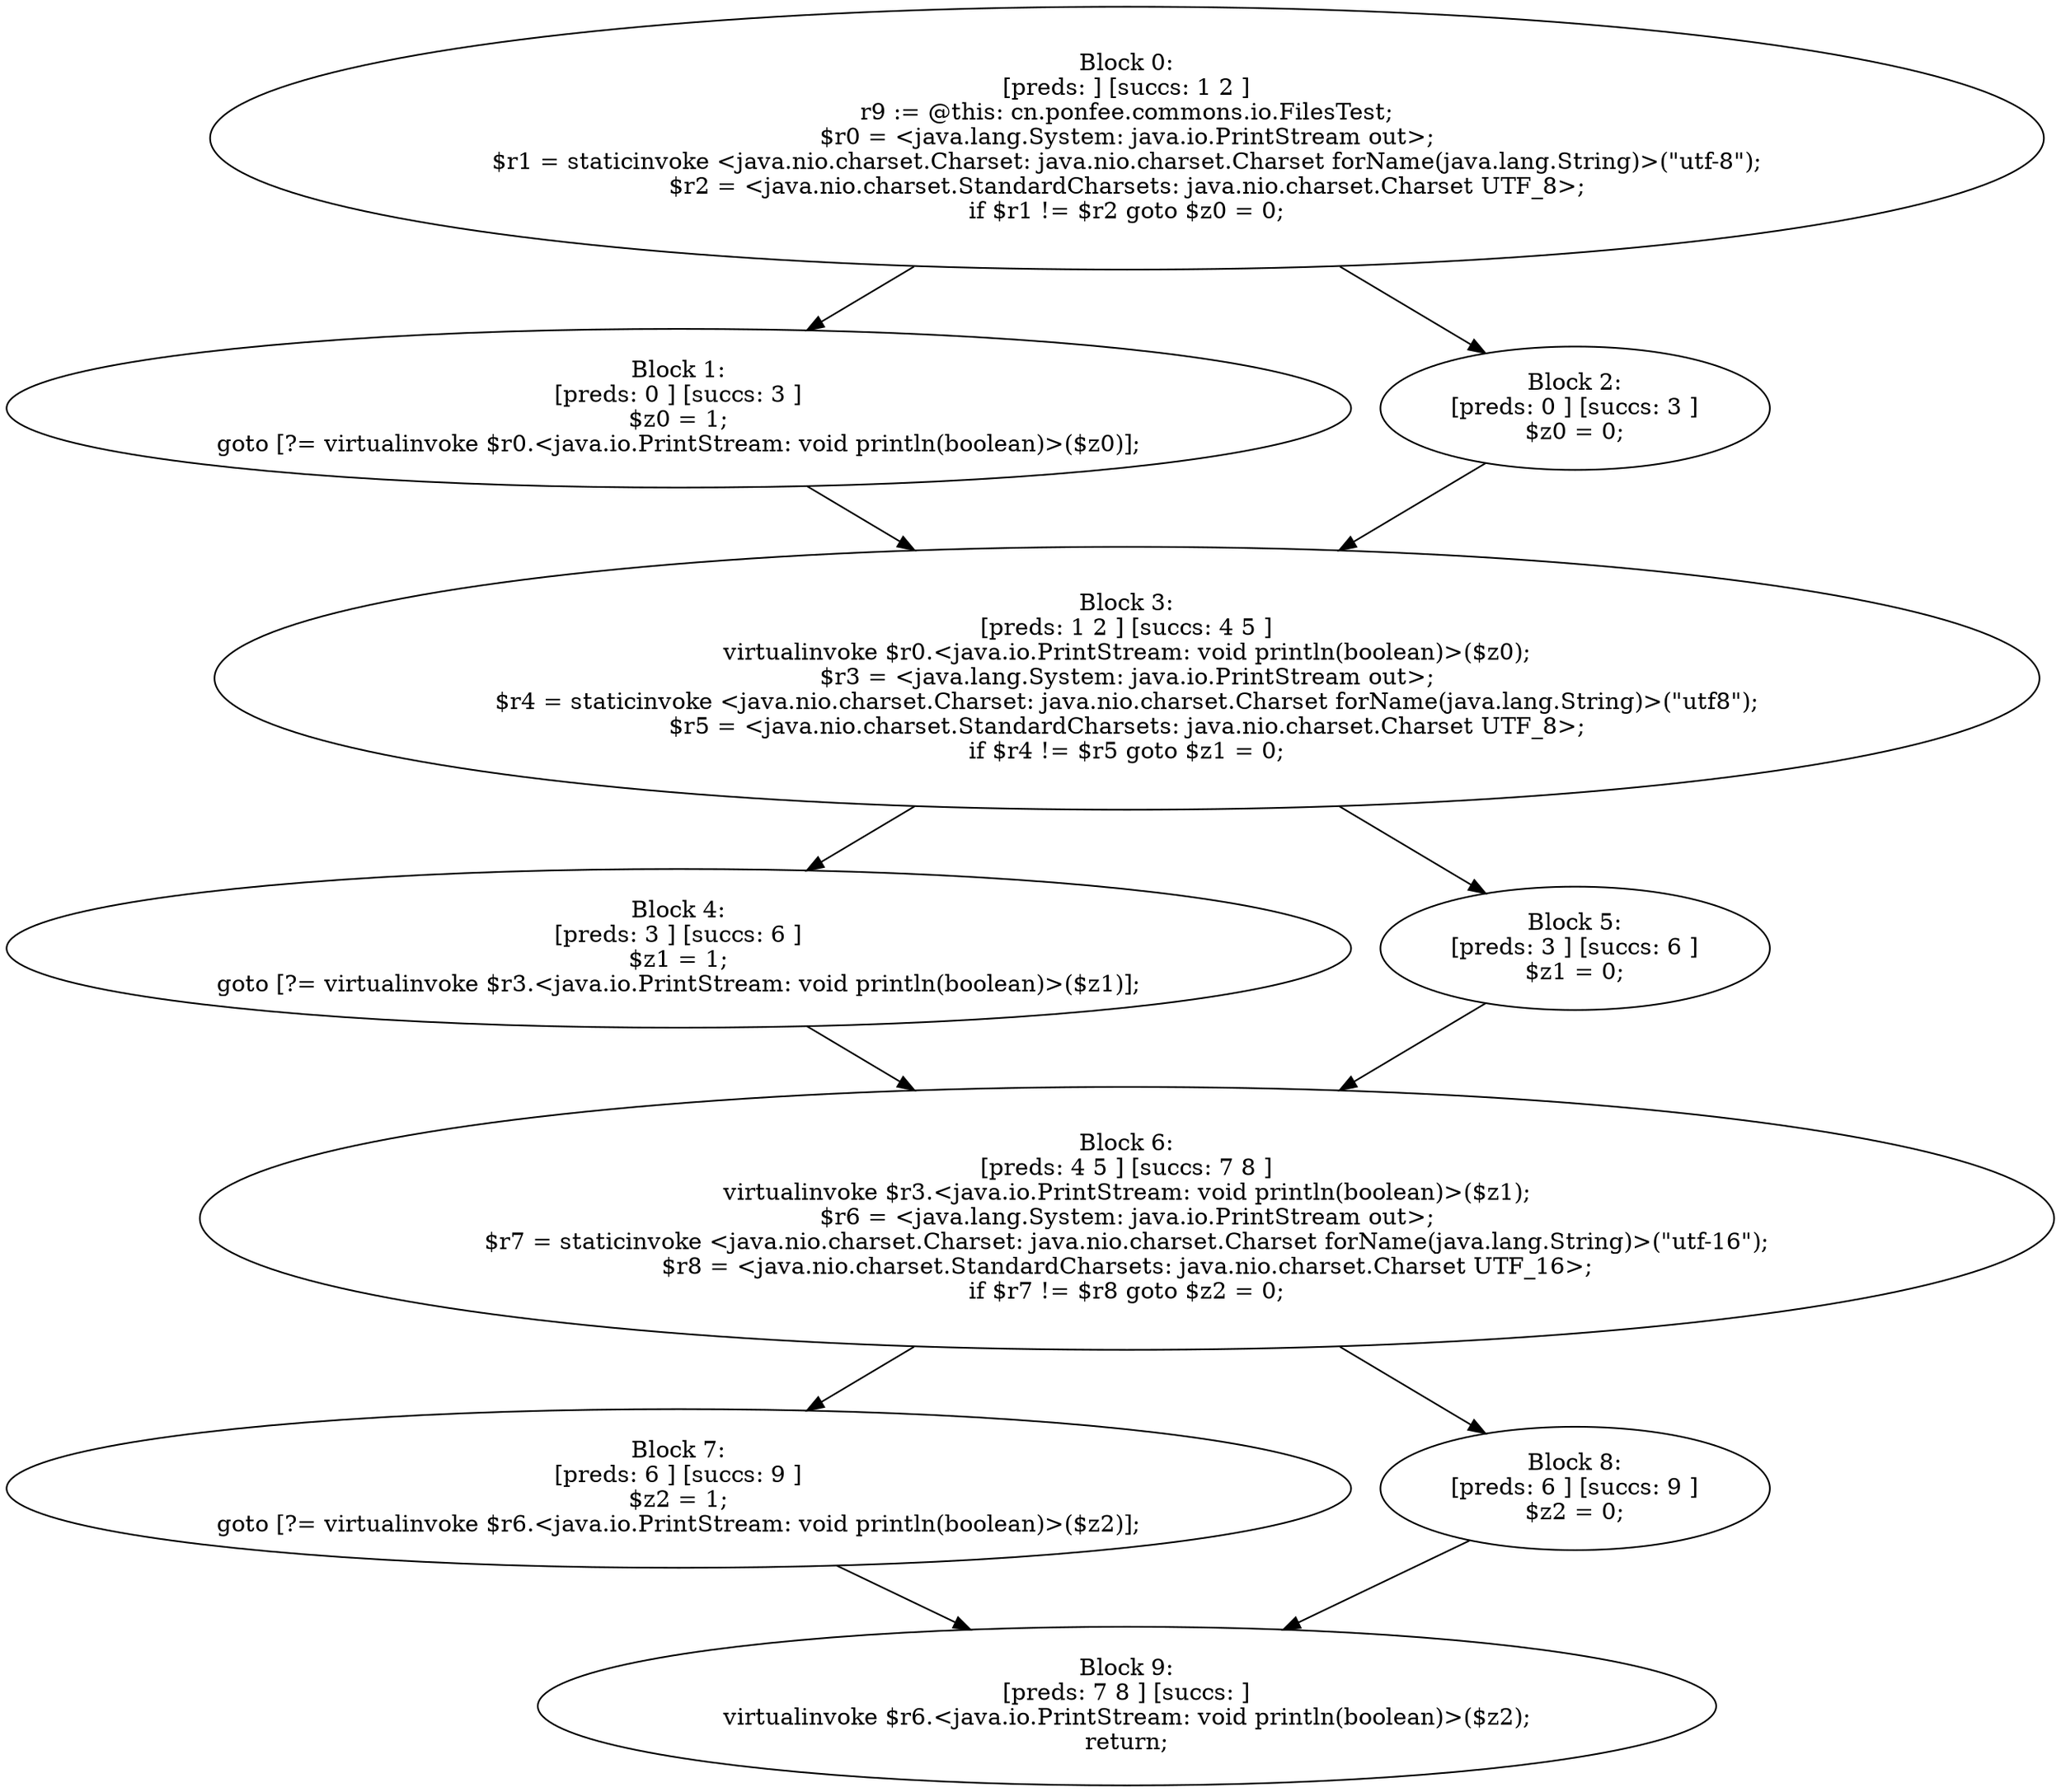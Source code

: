 digraph "unitGraph" {
    "Block 0:
[preds: ] [succs: 1 2 ]
r9 := @this: cn.ponfee.commons.io.FilesTest;
$r0 = <java.lang.System: java.io.PrintStream out>;
$r1 = staticinvoke <java.nio.charset.Charset: java.nio.charset.Charset forName(java.lang.String)>(\"utf-8\");
$r2 = <java.nio.charset.StandardCharsets: java.nio.charset.Charset UTF_8>;
if $r1 != $r2 goto $z0 = 0;
"
    "Block 1:
[preds: 0 ] [succs: 3 ]
$z0 = 1;
goto [?= virtualinvoke $r0.<java.io.PrintStream: void println(boolean)>($z0)];
"
    "Block 2:
[preds: 0 ] [succs: 3 ]
$z0 = 0;
"
    "Block 3:
[preds: 1 2 ] [succs: 4 5 ]
virtualinvoke $r0.<java.io.PrintStream: void println(boolean)>($z0);
$r3 = <java.lang.System: java.io.PrintStream out>;
$r4 = staticinvoke <java.nio.charset.Charset: java.nio.charset.Charset forName(java.lang.String)>(\"utf8\");
$r5 = <java.nio.charset.StandardCharsets: java.nio.charset.Charset UTF_8>;
if $r4 != $r5 goto $z1 = 0;
"
    "Block 4:
[preds: 3 ] [succs: 6 ]
$z1 = 1;
goto [?= virtualinvoke $r3.<java.io.PrintStream: void println(boolean)>($z1)];
"
    "Block 5:
[preds: 3 ] [succs: 6 ]
$z1 = 0;
"
    "Block 6:
[preds: 4 5 ] [succs: 7 8 ]
virtualinvoke $r3.<java.io.PrintStream: void println(boolean)>($z1);
$r6 = <java.lang.System: java.io.PrintStream out>;
$r7 = staticinvoke <java.nio.charset.Charset: java.nio.charset.Charset forName(java.lang.String)>(\"utf-16\");
$r8 = <java.nio.charset.StandardCharsets: java.nio.charset.Charset UTF_16>;
if $r7 != $r8 goto $z2 = 0;
"
    "Block 7:
[preds: 6 ] [succs: 9 ]
$z2 = 1;
goto [?= virtualinvoke $r6.<java.io.PrintStream: void println(boolean)>($z2)];
"
    "Block 8:
[preds: 6 ] [succs: 9 ]
$z2 = 0;
"
    "Block 9:
[preds: 7 8 ] [succs: ]
virtualinvoke $r6.<java.io.PrintStream: void println(boolean)>($z2);
return;
"
    "Block 0:
[preds: ] [succs: 1 2 ]
r9 := @this: cn.ponfee.commons.io.FilesTest;
$r0 = <java.lang.System: java.io.PrintStream out>;
$r1 = staticinvoke <java.nio.charset.Charset: java.nio.charset.Charset forName(java.lang.String)>(\"utf-8\");
$r2 = <java.nio.charset.StandardCharsets: java.nio.charset.Charset UTF_8>;
if $r1 != $r2 goto $z0 = 0;
"->"Block 1:
[preds: 0 ] [succs: 3 ]
$z0 = 1;
goto [?= virtualinvoke $r0.<java.io.PrintStream: void println(boolean)>($z0)];
";
    "Block 0:
[preds: ] [succs: 1 2 ]
r9 := @this: cn.ponfee.commons.io.FilesTest;
$r0 = <java.lang.System: java.io.PrintStream out>;
$r1 = staticinvoke <java.nio.charset.Charset: java.nio.charset.Charset forName(java.lang.String)>(\"utf-8\");
$r2 = <java.nio.charset.StandardCharsets: java.nio.charset.Charset UTF_8>;
if $r1 != $r2 goto $z0 = 0;
"->"Block 2:
[preds: 0 ] [succs: 3 ]
$z0 = 0;
";
    "Block 1:
[preds: 0 ] [succs: 3 ]
$z0 = 1;
goto [?= virtualinvoke $r0.<java.io.PrintStream: void println(boolean)>($z0)];
"->"Block 3:
[preds: 1 2 ] [succs: 4 5 ]
virtualinvoke $r0.<java.io.PrintStream: void println(boolean)>($z0);
$r3 = <java.lang.System: java.io.PrintStream out>;
$r4 = staticinvoke <java.nio.charset.Charset: java.nio.charset.Charset forName(java.lang.String)>(\"utf8\");
$r5 = <java.nio.charset.StandardCharsets: java.nio.charset.Charset UTF_8>;
if $r4 != $r5 goto $z1 = 0;
";
    "Block 2:
[preds: 0 ] [succs: 3 ]
$z0 = 0;
"->"Block 3:
[preds: 1 2 ] [succs: 4 5 ]
virtualinvoke $r0.<java.io.PrintStream: void println(boolean)>($z0);
$r3 = <java.lang.System: java.io.PrintStream out>;
$r4 = staticinvoke <java.nio.charset.Charset: java.nio.charset.Charset forName(java.lang.String)>(\"utf8\");
$r5 = <java.nio.charset.StandardCharsets: java.nio.charset.Charset UTF_8>;
if $r4 != $r5 goto $z1 = 0;
";
    "Block 3:
[preds: 1 2 ] [succs: 4 5 ]
virtualinvoke $r0.<java.io.PrintStream: void println(boolean)>($z0);
$r3 = <java.lang.System: java.io.PrintStream out>;
$r4 = staticinvoke <java.nio.charset.Charset: java.nio.charset.Charset forName(java.lang.String)>(\"utf8\");
$r5 = <java.nio.charset.StandardCharsets: java.nio.charset.Charset UTF_8>;
if $r4 != $r5 goto $z1 = 0;
"->"Block 4:
[preds: 3 ] [succs: 6 ]
$z1 = 1;
goto [?= virtualinvoke $r3.<java.io.PrintStream: void println(boolean)>($z1)];
";
    "Block 3:
[preds: 1 2 ] [succs: 4 5 ]
virtualinvoke $r0.<java.io.PrintStream: void println(boolean)>($z0);
$r3 = <java.lang.System: java.io.PrintStream out>;
$r4 = staticinvoke <java.nio.charset.Charset: java.nio.charset.Charset forName(java.lang.String)>(\"utf8\");
$r5 = <java.nio.charset.StandardCharsets: java.nio.charset.Charset UTF_8>;
if $r4 != $r5 goto $z1 = 0;
"->"Block 5:
[preds: 3 ] [succs: 6 ]
$z1 = 0;
";
    "Block 4:
[preds: 3 ] [succs: 6 ]
$z1 = 1;
goto [?= virtualinvoke $r3.<java.io.PrintStream: void println(boolean)>($z1)];
"->"Block 6:
[preds: 4 5 ] [succs: 7 8 ]
virtualinvoke $r3.<java.io.PrintStream: void println(boolean)>($z1);
$r6 = <java.lang.System: java.io.PrintStream out>;
$r7 = staticinvoke <java.nio.charset.Charset: java.nio.charset.Charset forName(java.lang.String)>(\"utf-16\");
$r8 = <java.nio.charset.StandardCharsets: java.nio.charset.Charset UTF_16>;
if $r7 != $r8 goto $z2 = 0;
";
    "Block 5:
[preds: 3 ] [succs: 6 ]
$z1 = 0;
"->"Block 6:
[preds: 4 5 ] [succs: 7 8 ]
virtualinvoke $r3.<java.io.PrintStream: void println(boolean)>($z1);
$r6 = <java.lang.System: java.io.PrintStream out>;
$r7 = staticinvoke <java.nio.charset.Charset: java.nio.charset.Charset forName(java.lang.String)>(\"utf-16\");
$r8 = <java.nio.charset.StandardCharsets: java.nio.charset.Charset UTF_16>;
if $r7 != $r8 goto $z2 = 0;
";
    "Block 6:
[preds: 4 5 ] [succs: 7 8 ]
virtualinvoke $r3.<java.io.PrintStream: void println(boolean)>($z1);
$r6 = <java.lang.System: java.io.PrintStream out>;
$r7 = staticinvoke <java.nio.charset.Charset: java.nio.charset.Charset forName(java.lang.String)>(\"utf-16\");
$r8 = <java.nio.charset.StandardCharsets: java.nio.charset.Charset UTF_16>;
if $r7 != $r8 goto $z2 = 0;
"->"Block 7:
[preds: 6 ] [succs: 9 ]
$z2 = 1;
goto [?= virtualinvoke $r6.<java.io.PrintStream: void println(boolean)>($z2)];
";
    "Block 6:
[preds: 4 5 ] [succs: 7 8 ]
virtualinvoke $r3.<java.io.PrintStream: void println(boolean)>($z1);
$r6 = <java.lang.System: java.io.PrintStream out>;
$r7 = staticinvoke <java.nio.charset.Charset: java.nio.charset.Charset forName(java.lang.String)>(\"utf-16\");
$r8 = <java.nio.charset.StandardCharsets: java.nio.charset.Charset UTF_16>;
if $r7 != $r8 goto $z2 = 0;
"->"Block 8:
[preds: 6 ] [succs: 9 ]
$z2 = 0;
";
    "Block 7:
[preds: 6 ] [succs: 9 ]
$z2 = 1;
goto [?= virtualinvoke $r6.<java.io.PrintStream: void println(boolean)>($z2)];
"->"Block 9:
[preds: 7 8 ] [succs: ]
virtualinvoke $r6.<java.io.PrintStream: void println(boolean)>($z2);
return;
";
    "Block 8:
[preds: 6 ] [succs: 9 ]
$z2 = 0;
"->"Block 9:
[preds: 7 8 ] [succs: ]
virtualinvoke $r6.<java.io.PrintStream: void println(boolean)>($z2);
return;
";
}
